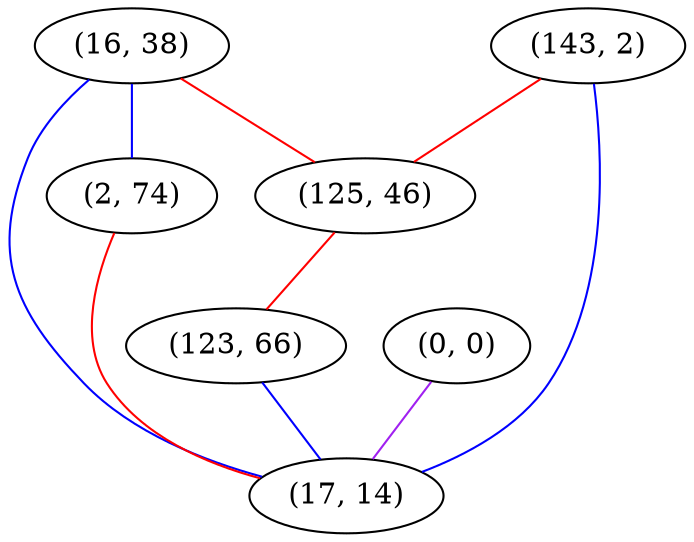 graph "" {
"(16, 38)";
"(0, 0)";
"(143, 2)";
"(2, 74)";
"(125, 46)";
"(123, 66)";
"(17, 14)";
"(16, 38)" -- "(125, 46)"  [color=red, key=0, weight=1];
"(16, 38)" -- "(17, 14)"  [color=blue, key=0, weight=3];
"(16, 38)" -- "(2, 74)"  [color=blue, key=0, weight=3];
"(0, 0)" -- "(17, 14)"  [color=purple, key=0, weight=4];
"(143, 2)" -- "(125, 46)"  [color=red, key=0, weight=1];
"(143, 2)" -- "(17, 14)"  [color=blue, key=0, weight=3];
"(2, 74)" -- "(17, 14)"  [color=red, key=0, weight=1];
"(125, 46)" -- "(123, 66)"  [color=red, key=0, weight=1];
"(123, 66)" -- "(17, 14)"  [color=blue, key=0, weight=3];
}
